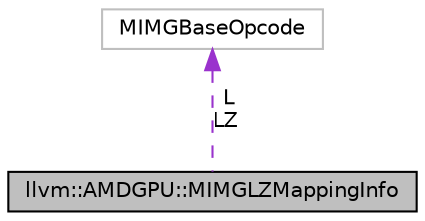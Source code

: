 digraph "llvm::AMDGPU::MIMGLZMappingInfo"
{
 // LATEX_PDF_SIZE
  bgcolor="transparent";
  edge [fontname="Helvetica",fontsize="10",labelfontname="Helvetica",labelfontsize="10"];
  node [fontname="Helvetica",fontsize="10",shape=record];
  Node1 [label="llvm::AMDGPU::MIMGLZMappingInfo",height=0.2,width=0.4,color="black", fillcolor="grey75", style="filled", fontcolor="black",tooltip=" "];
  Node2 -> Node1 [dir="back",color="darkorchid3",fontsize="10",style="dashed",label=" L\nLZ" ,fontname="Helvetica"];
  Node2 [label="MIMGBaseOpcode",height=0.2,width=0.4,color="grey75",tooltip=" "];
}
